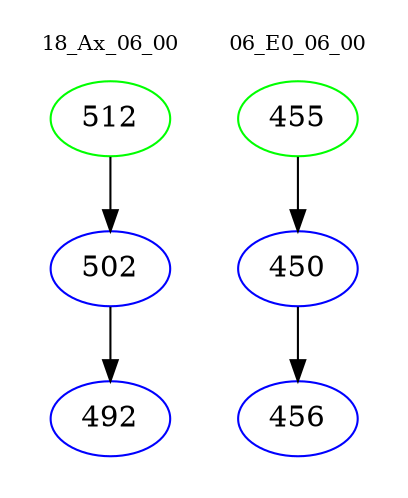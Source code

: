 digraph{
subgraph cluster_0 {
color = white
label = "18_Ax_06_00";
fontsize=10;
T0_512 [label="512", color="green"]
T0_512 -> T0_502 [color="black"]
T0_502 [label="502", color="blue"]
T0_502 -> T0_492 [color="black"]
T0_492 [label="492", color="blue"]
}
subgraph cluster_1 {
color = white
label = "06_E0_06_00";
fontsize=10;
T1_455 [label="455", color="green"]
T1_455 -> T1_450 [color="black"]
T1_450 [label="450", color="blue"]
T1_450 -> T1_456 [color="black"]
T1_456 [label="456", color="blue"]
}
}
